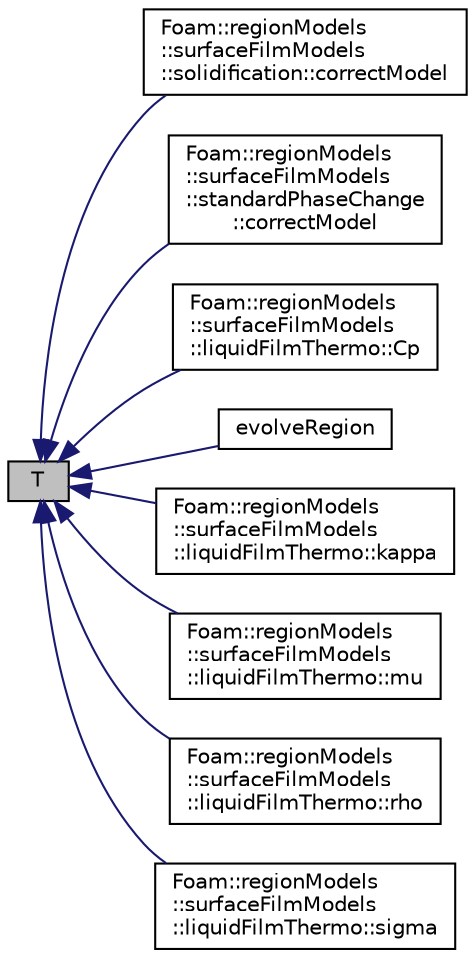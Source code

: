 digraph "T"
{
  bgcolor="transparent";
  edge [fontname="Helvetica",fontsize="10",labelfontname="Helvetica",labelfontsize="10"];
  node [fontname="Helvetica",fontsize="10",shape=record];
  rankdir="LR";
  Node1 [label="T",height=0.2,width=0.4,color="black", fillcolor="grey75", style="filled", fontcolor="black"];
  Node1 -> Node2 [dir="back",color="midnightblue",fontsize="10",style="solid",fontname="Helvetica"];
  Node2 [label="Foam::regionModels\l::surfaceFilmModels\l::solidification::correctModel",height=0.2,width=0.4,color="black",URL="$a02355.html#abd12427a5e2dc465d748364b75b41c46",tooltip="Correct. "];
  Node1 -> Node3 [dir="back",color="midnightblue",fontsize="10",style="solid",fontname="Helvetica"];
  Node3 [label="Foam::regionModels\l::surfaceFilmModels\l::standardPhaseChange\l::correctModel",height=0.2,width=0.4,color="black",URL="$a02411.html#abd12427a5e2dc465d748364b75b41c46",tooltip="Correct. "];
  Node1 -> Node4 [dir="back",color="midnightblue",fontsize="10",style="solid",fontname="Helvetica"];
  Node4 [label="Foam::regionModels\l::surfaceFilmModels\l::liquidFilmThermo::Cp",height=0.2,width=0.4,color="black",URL="$a01349.html#a189768d7784b3f4d6300630f60482f21",tooltip="Return specific heat capacity [J/kg/K]. "];
  Node1 -> Node5 [dir="back",color="midnightblue",fontsize="10",style="solid",fontname="Helvetica"];
  Node5 [label="evolveRegion",height=0.2,width=0.4,color="black",URL="$a02587.html#afde8f52457f90e83a4eaf49755c19ec9",tooltip="Evolve the film equations. "];
  Node1 -> Node6 [dir="back",color="midnightblue",fontsize="10",style="solid",fontname="Helvetica"];
  Node6 [label="Foam::regionModels\l::surfaceFilmModels\l::liquidFilmThermo::kappa",height=0.2,width=0.4,color="black",URL="$a01349.html#a2b3635ee75d2bce5309f4d98d6c27650",tooltip="Return thermal conductivity [W/m/K]. "];
  Node1 -> Node7 [dir="back",color="midnightblue",fontsize="10",style="solid",fontname="Helvetica"];
  Node7 [label="Foam::regionModels\l::surfaceFilmModels\l::liquidFilmThermo::mu",height=0.2,width=0.4,color="black",URL="$a01349.html#a6a75e732b55d976da97dddc2575579ed",tooltip="Return dynamic viscosity [Pa.s]. "];
  Node1 -> Node8 [dir="back",color="midnightblue",fontsize="10",style="solid",fontname="Helvetica"];
  Node8 [label="Foam::regionModels\l::surfaceFilmModels\l::liquidFilmThermo::rho",height=0.2,width=0.4,color="black",URL="$a01349.html#a6d296151ad3579c3213f91adc6ed6f52",tooltip="Return density [kg/m3]. "];
  Node1 -> Node9 [dir="back",color="midnightblue",fontsize="10",style="solid",fontname="Helvetica"];
  Node9 [label="Foam::regionModels\l::surfaceFilmModels\l::liquidFilmThermo::sigma",height=0.2,width=0.4,color="black",URL="$a01349.html#a5292706a64558b88dc07af840513cb71",tooltip="Return surface tension [kg/s2]. "];
}
